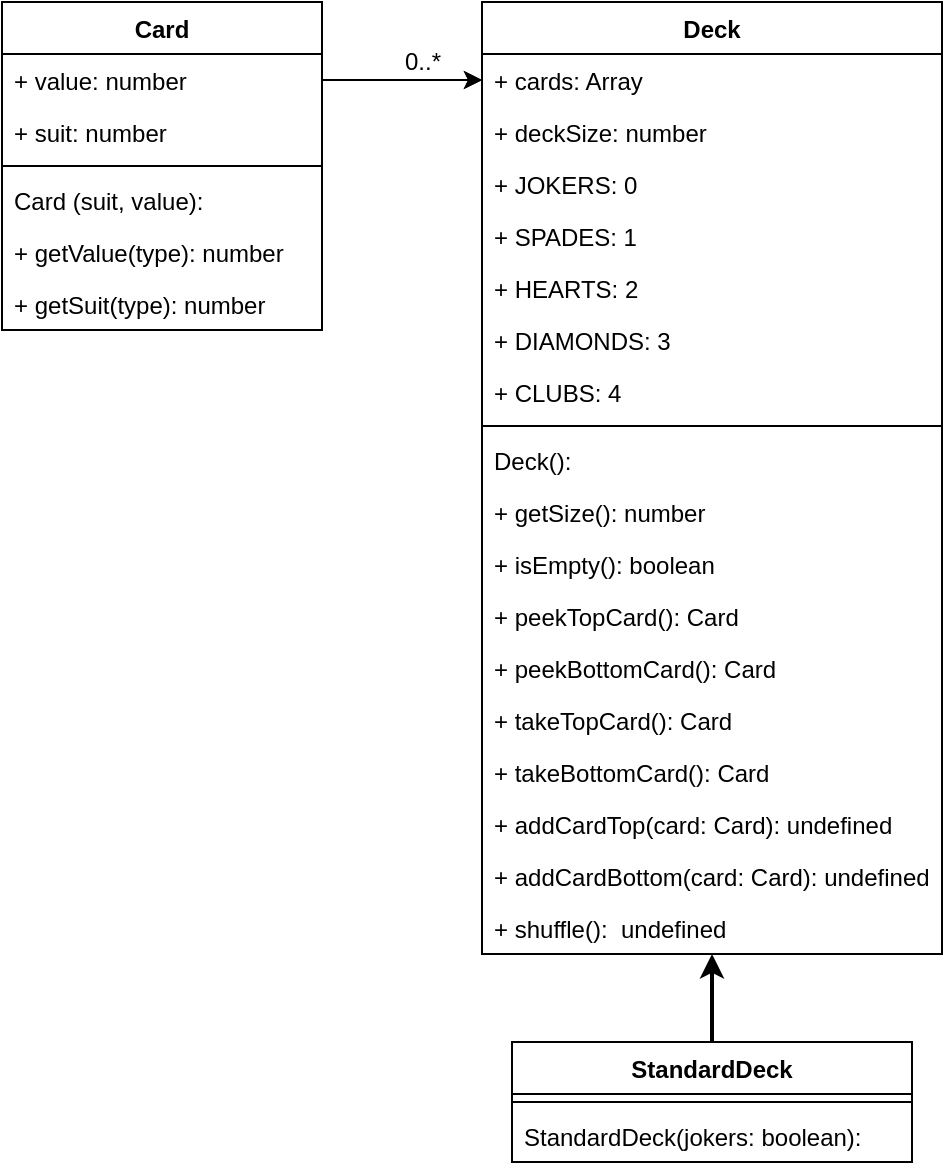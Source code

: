 <mxfile version="20.4.2" type="device"><diagram id="B3-ATirTN2-jz-IAxa4Y" name="Page-1"><mxGraphModel dx="1422" dy="794" grid="1" gridSize="10" guides="1" tooltips="1" connect="1" arrows="1" fold="1" page="1" pageScale="1" pageWidth="850" pageHeight="1100" math="0" shadow="0"><root><mxCell id="0"/><mxCell id="1" parent="0"/><mxCell id="X6z4G1bJ8CtYza7YVap6-1" value="Card" style="swimlane;fontStyle=1;align=center;verticalAlign=top;childLayout=stackLayout;horizontal=1;startSize=26;horizontalStack=0;resizeParent=1;resizeParentMax=0;resizeLast=0;collapsible=1;marginBottom=0;" parent="1" vertex="1"><mxGeometry x="160" y="40" width="160" height="164" as="geometry"/></mxCell><mxCell id="X6z4G1bJ8CtYza7YVap6-2" value="+ value: number" style="text;strokeColor=none;fillColor=none;align=left;verticalAlign=top;spacingLeft=4;spacingRight=4;overflow=hidden;rotatable=0;points=[[0,0.5],[1,0.5]];portConstraint=eastwest;" parent="X6z4G1bJ8CtYza7YVap6-1" vertex="1"><mxGeometry y="26" width="160" height="26" as="geometry"/></mxCell><mxCell id="X6z4G1bJ8CtYza7YVap6-13" value="+ suit: number" style="text;strokeColor=none;fillColor=none;align=left;verticalAlign=top;spacingLeft=4;spacingRight=4;overflow=hidden;rotatable=0;points=[[0,0.5],[1,0.5]];portConstraint=eastwest;" parent="X6z4G1bJ8CtYza7YVap6-1" vertex="1"><mxGeometry y="52" width="160" height="26" as="geometry"/></mxCell><mxCell id="X6z4G1bJ8CtYza7YVap6-3" value="" style="line;strokeWidth=1;fillColor=none;align=left;verticalAlign=middle;spacingTop=-1;spacingLeft=3;spacingRight=3;rotatable=0;labelPosition=right;points=[];portConstraint=eastwest;strokeColor=inherit;" parent="X6z4G1bJ8CtYza7YVap6-1" vertex="1"><mxGeometry y="78" width="160" height="8" as="geometry"/></mxCell><mxCell id="X6z4G1bJ8CtYza7YVap6-4" value="Card (suit, value):" style="text;strokeColor=none;fillColor=none;align=left;verticalAlign=top;spacingLeft=4;spacingRight=4;overflow=hidden;rotatable=0;points=[[0,0.5],[1,0.5]];portConstraint=eastwest;" parent="X6z4G1bJ8CtYza7YVap6-1" vertex="1"><mxGeometry y="86" width="160" height="26" as="geometry"/></mxCell><mxCell id="X6z4G1bJ8CtYza7YVap6-20" value="+ getValue(type): number" style="text;strokeColor=none;fillColor=none;align=left;verticalAlign=top;spacingLeft=4;spacingRight=4;overflow=hidden;rotatable=0;points=[[0,0.5],[1,0.5]];portConstraint=eastwest;" parent="X6z4G1bJ8CtYza7YVap6-1" vertex="1"><mxGeometry y="112" width="160" height="26" as="geometry"/></mxCell><mxCell id="X6z4G1bJ8CtYza7YVap6-14" value="+ getSuit(type): number" style="text;strokeColor=none;fillColor=none;align=left;verticalAlign=top;spacingLeft=4;spacingRight=4;overflow=hidden;rotatable=0;points=[[0,0.5],[1,0.5]];portConstraint=eastwest;" parent="X6z4G1bJ8CtYza7YVap6-1" vertex="1"><mxGeometry y="138" width="160" height="26" as="geometry"/></mxCell><mxCell id="X6z4G1bJ8CtYza7YVap6-5" value="Deck" style="swimlane;fontStyle=1;align=center;verticalAlign=top;childLayout=stackLayout;horizontal=1;startSize=26;horizontalStack=0;resizeParent=1;resizeParentMax=0;resizeLast=0;collapsible=1;marginBottom=0;" parent="1" vertex="1"><mxGeometry x="400" y="40" width="230" height="476" as="geometry"/></mxCell><mxCell id="X6z4G1bJ8CtYza7YVap6-36" value="+ cards: Array" style="text;strokeColor=none;fillColor=none;align=left;verticalAlign=top;spacingLeft=4;spacingRight=4;overflow=hidden;rotatable=0;points=[[0,0.5],[1,0.5]];portConstraint=eastwest;" parent="X6z4G1bJ8CtYza7YVap6-5" vertex="1"><mxGeometry y="26" width="230" height="26" as="geometry"/></mxCell><mxCell id="X6z4G1bJ8CtYza7YVap6-15" value="+ deckSize: number" style="text;strokeColor=none;fillColor=none;align=left;verticalAlign=top;spacingLeft=4;spacingRight=4;overflow=hidden;rotatable=0;points=[[0,0.5],[1,0.5]];portConstraint=eastwest;" parent="X6z4G1bJ8CtYza7YVap6-5" vertex="1"><mxGeometry y="52" width="230" height="26" as="geometry"/></mxCell><mxCell id="X6z4G1bJ8CtYza7YVap6-63" value="+ JOKERS: 0" style="text;strokeColor=none;fillColor=none;align=left;verticalAlign=top;spacingLeft=4;spacingRight=4;overflow=hidden;rotatable=0;points=[[0,0.5],[1,0.5]];portConstraint=eastwest;" parent="X6z4G1bJ8CtYza7YVap6-5" vertex="1"><mxGeometry y="78" width="230" height="26" as="geometry"/></mxCell><mxCell id="X6z4G1bJ8CtYza7YVap6-60" value="+ SPADES: 1" style="text;strokeColor=none;fillColor=none;align=left;verticalAlign=top;spacingLeft=4;spacingRight=4;overflow=hidden;rotatable=0;points=[[0,0.5],[1,0.5]];portConstraint=eastwest;" parent="X6z4G1bJ8CtYza7YVap6-5" vertex="1"><mxGeometry y="104" width="230" height="26" as="geometry"/></mxCell><mxCell id="X6z4G1bJ8CtYza7YVap6-61" value="+ HEARTS: 2" style="text;strokeColor=none;fillColor=none;align=left;verticalAlign=top;spacingLeft=4;spacingRight=4;overflow=hidden;rotatable=0;points=[[0,0.5],[1,0.5]];portConstraint=eastwest;" parent="X6z4G1bJ8CtYza7YVap6-5" vertex="1"><mxGeometry y="130" width="230" height="26" as="geometry"/></mxCell><mxCell id="X6z4G1bJ8CtYza7YVap6-59" value="+ DIAMONDS: 3" style="text;strokeColor=none;fillColor=none;align=left;verticalAlign=top;spacingLeft=4;spacingRight=4;overflow=hidden;rotatable=0;points=[[0,0.5],[1,0.5]];portConstraint=eastwest;" parent="X6z4G1bJ8CtYza7YVap6-5" vertex="1"><mxGeometry y="156" width="230" height="26" as="geometry"/></mxCell><mxCell id="X6z4G1bJ8CtYza7YVap6-62" value="+ CLUBS: 4" style="text;strokeColor=none;fillColor=none;align=left;verticalAlign=top;spacingLeft=4;spacingRight=4;overflow=hidden;rotatable=0;points=[[0,0.5],[1,0.5]];portConstraint=eastwest;" parent="X6z4G1bJ8CtYza7YVap6-5" vertex="1"><mxGeometry y="182" width="230" height="26" as="geometry"/></mxCell><mxCell id="X6z4G1bJ8CtYza7YVap6-7" value="" style="line;strokeWidth=1;fillColor=none;align=left;verticalAlign=middle;spacingTop=-1;spacingLeft=3;spacingRight=3;rotatable=0;labelPosition=right;points=[];portConstraint=eastwest;strokeColor=inherit;" parent="X6z4G1bJ8CtYza7YVap6-5" vertex="1"><mxGeometry y="208" width="230" height="8" as="geometry"/></mxCell><mxCell id="X6z4G1bJ8CtYza7YVap6-8" value="Deck():" style="text;strokeColor=none;fillColor=none;align=left;verticalAlign=top;spacingLeft=4;spacingRight=4;overflow=hidden;rotatable=0;points=[[0,0.5],[1,0.5]];portConstraint=eastwest;" parent="X6z4G1bJ8CtYza7YVap6-5" vertex="1"><mxGeometry y="216" width="230" height="26" as="geometry"/></mxCell><mxCell id="X6z4G1bJ8CtYza7YVap6-26" value="+ getSize(): number" style="text;strokeColor=none;fillColor=none;align=left;verticalAlign=top;spacingLeft=4;spacingRight=4;overflow=hidden;rotatable=0;points=[[0,0.5],[1,0.5]];portConstraint=eastwest;" parent="X6z4G1bJ8CtYza7YVap6-5" vertex="1"><mxGeometry y="242" width="230" height="26" as="geometry"/></mxCell><mxCell id="X6z4G1bJ8CtYza7YVap6-69" value="+ isEmpty(): boolean" style="text;strokeColor=none;fillColor=none;align=left;verticalAlign=top;spacingLeft=4;spacingRight=4;overflow=hidden;rotatable=0;points=[[0,0.5],[1,0.5]];portConstraint=eastwest;" parent="X6z4G1bJ8CtYza7YVap6-5" vertex="1"><mxGeometry y="268" width="230" height="26" as="geometry"/></mxCell><mxCell id="X6z4G1bJ8CtYza7YVap6-67" value="+ peekTopCard(): Card" style="text;strokeColor=none;fillColor=none;align=left;verticalAlign=top;spacingLeft=4;spacingRight=4;overflow=hidden;rotatable=0;points=[[0,0.5],[1,0.5]];portConstraint=eastwest;" parent="X6z4G1bJ8CtYza7YVap6-5" vertex="1"><mxGeometry y="294" width="230" height="26" as="geometry"/></mxCell><mxCell id="X6z4G1bJ8CtYza7YVap6-68" value="+ peekBottomCard(): Card" style="text;strokeColor=none;fillColor=none;align=left;verticalAlign=top;spacingLeft=4;spacingRight=4;overflow=hidden;rotatable=0;points=[[0,0.5],[1,0.5]];portConstraint=eastwest;" parent="X6z4G1bJ8CtYza7YVap6-5" vertex="1"><mxGeometry y="320" width="230" height="26" as="geometry"/></mxCell><mxCell id="X6z4G1bJ8CtYza7YVap6-28" value="+ takeTopCard(): Card" style="text;strokeColor=none;fillColor=none;align=left;verticalAlign=top;spacingLeft=4;spacingRight=4;overflow=hidden;rotatable=0;points=[[0,0.5],[1,0.5]];portConstraint=eastwest;" parent="X6z4G1bJ8CtYza7YVap6-5" vertex="1"><mxGeometry y="346" width="230" height="26" as="geometry"/></mxCell><mxCell id="X6z4G1bJ8CtYza7YVap6-65" value="+ takeBottomCard(): Card" style="text;strokeColor=none;fillColor=none;align=left;verticalAlign=top;spacingLeft=4;spacingRight=4;overflow=hidden;rotatable=0;points=[[0,0.5],[1,0.5]];portConstraint=eastwest;" parent="X6z4G1bJ8CtYza7YVap6-5" vertex="1"><mxGeometry y="372" width="230" height="26" as="geometry"/></mxCell><mxCell id="X6z4G1bJ8CtYza7YVap6-27" value="+ addCardTop(card: Card): undefined" style="text;strokeColor=none;fillColor=none;align=left;verticalAlign=top;spacingLeft=4;spacingRight=4;overflow=hidden;rotatable=0;points=[[0,0.5],[1,0.5]];portConstraint=eastwest;" parent="X6z4G1bJ8CtYza7YVap6-5" vertex="1"><mxGeometry y="398" width="230" height="26" as="geometry"/></mxCell><mxCell id="X6z4G1bJ8CtYza7YVap6-64" value="+ addCardBottom(card: Card): undefined" style="text;strokeColor=none;fillColor=none;align=left;verticalAlign=top;spacingLeft=4;spacingRight=4;overflow=hidden;rotatable=0;points=[[0,0.5],[1,0.5]];portConstraint=eastwest;" parent="X6z4G1bJ8CtYza7YVap6-5" vertex="1"><mxGeometry y="424" width="230" height="26" as="geometry"/></mxCell><mxCell id="X6z4G1bJ8CtYza7YVap6-29" value="+ shuffle():  undefined" style="text;strokeColor=none;fillColor=none;align=left;verticalAlign=top;spacingLeft=4;spacingRight=4;overflow=hidden;rotatable=0;points=[[0,0.5],[1,0.5]];portConstraint=eastwest;" parent="X6z4G1bJ8CtYza7YVap6-5" vertex="1"><mxGeometry y="450" width="230" height="26" as="geometry"/></mxCell><mxCell id="X6z4G1bJ8CtYza7YVap6-30" style="edgeStyle=orthogonalEdgeStyle;rounded=0;orthogonalLoop=1;jettySize=auto;html=1;exitX=1;exitY=0.5;exitDx=0;exitDy=0;entryX=0;entryY=0.5;entryDx=0;entryDy=0;" parent="1" source="X6z4G1bJ8CtYza7YVap6-2" edge="1"><mxGeometry relative="1" as="geometry"><mxPoint x="400" y="79" as="targetPoint"/></mxGeometry></mxCell><mxCell id="X6z4G1bJ8CtYza7YVap6-31" value="0..*" style="text;html=1;align=center;verticalAlign=middle;resizable=0;points=[];autosize=1;strokeColor=none;fillColor=none;" parent="1" vertex="1"><mxGeometry x="350" y="55" width="40" height="30" as="geometry"/></mxCell><mxCell id="X6z4G1bJ8CtYza7YVap6-37" style="edgeStyle=orthogonalEdgeStyle;rounded=0;orthogonalLoop=1;jettySize=auto;html=1;exitX=1;exitY=0.5;exitDx=0;exitDy=0;entryX=0;entryY=0.5;entryDx=0;entryDy=0;" parent="1" source="X6z4G1bJ8CtYza7YVap6-2" target="X6z4G1bJ8CtYza7YVap6-36" edge="1"><mxGeometry relative="1" as="geometry"/></mxCell><mxCell id="X6z4G1bJ8CtYza7YVap6-58" style="edgeStyle=orthogonalEdgeStyle;rounded=0;orthogonalLoop=1;jettySize=auto;html=1;exitX=0.5;exitY=0;exitDx=0;exitDy=0;entryX=0.5;entryY=1;entryDx=0;entryDy=0;entryPerimeter=0;strokeWidth=2;" parent="1" source="X6z4G1bJ8CtYza7YVap6-46" target="X6z4G1bJ8CtYza7YVap6-29" edge="1"><mxGeometry relative="1" as="geometry"/></mxCell><mxCell id="X6z4G1bJ8CtYza7YVap6-46" value="StandardDeck" style="swimlane;fontStyle=1;align=center;verticalAlign=top;childLayout=stackLayout;horizontal=1;startSize=26;horizontalStack=0;resizeParent=1;resizeParentMax=0;resizeLast=0;collapsible=1;marginBottom=0;" parent="1" vertex="1"><mxGeometry x="415" y="560" width="200" height="60" as="geometry"/></mxCell><mxCell id="X6z4G1bJ8CtYza7YVap6-50" value="" style="line;strokeWidth=1;fillColor=none;align=left;verticalAlign=middle;spacingTop=-1;spacingLeft=3;spacingRight=3;rotatable=0;labelPosition=right;points=[];portConstraint=eastwest;strokeColor=inherit;" parent="X6z4G1bJ8CtYza7YVap6-46" vertex="1"><mxGeometry y="26" width="200" height="8" as="geometry"/></mxCell><mxCell id="X6z4G1bJ8CtYza7YVap6-51" value="StandardDeck(jokers: boolean):" style="text;strokeColor=none;fillColor=none;align=left;verticalAlign=top;spacingLeft=4;spacingRight=4;overflow=hidden;rotatable=0;points=[[0,0.5],[1,0.5]];portConstraint=eastwest;" parent="X6z4G1bJ8CtYza7YVap6-46" vertex="1"><mxGeometry y="34" width="200" height="26" as="geometry"/></mxCell></root></mxGraphModel></diagram></mxfile>